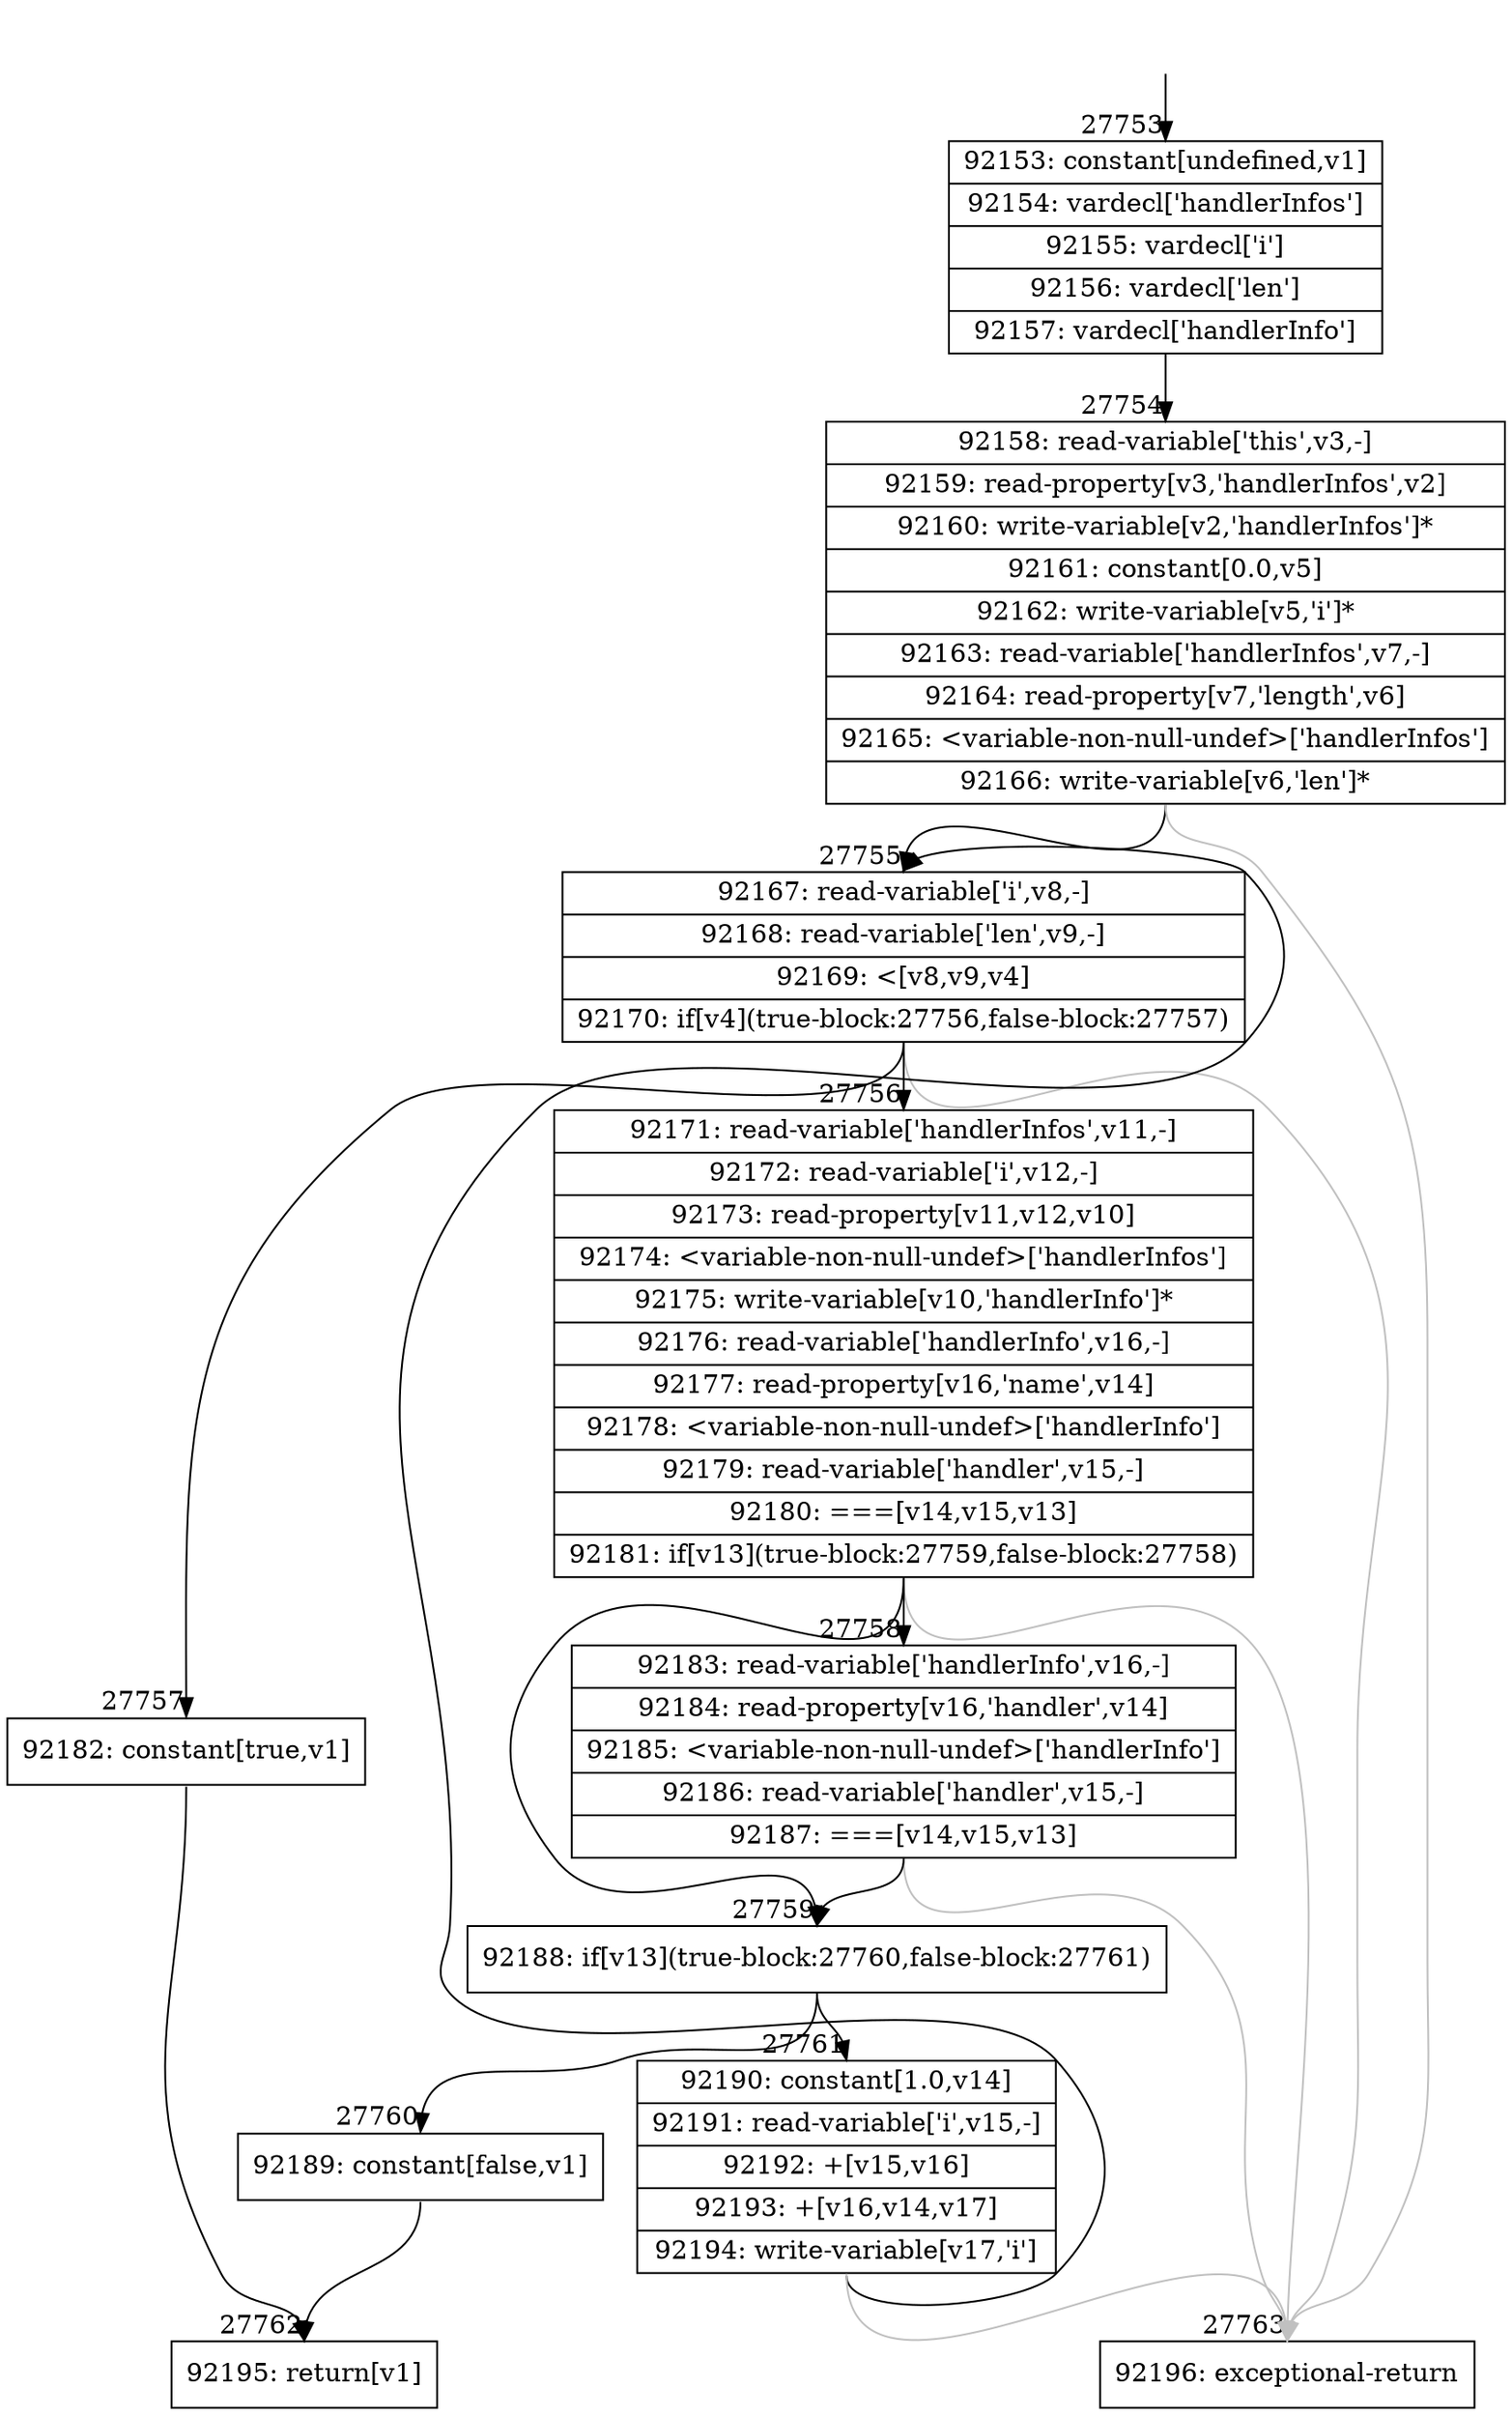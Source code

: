 digraph {
rankdir="TD"
BB_entry2420[shape=none,label=""];
BB_entry2420 -> BB27753 [tailport=s, headport=n, headlabel="    27753"]
BB27753 [shape=record label="{92153: constant[undefined,v1]|92154: vardecl['handlerInfos']|92155: vardecl['i']|92156: vardecl['len']|92157: vardecl['handlerInfo']}" ] 
BB27753 -> BB27754 [tailport=s, headport=n, headlabel="      27754"]
BB27754 [shape=record label="{92158: read-variable['this',v3,-]|92159: read-property[v3,'handlerInfos',v2]|92160: write-variable[v2,'handlerInfos']*|92161: constant[0.0,v5]|92162: write-variable[v5,'i']*|92163: read-variable['handlerInfos',v7,-]|92164: read-property[v7,'length',v6]|92165: \<variable-non-null-undef\>['handlerInfos']|92166: write-variable[v6,'len']*}" ] 
BB27754 -> BB27755 [tailport=s, headport=n, headlabel="      27755"]
BB27754 -> BB27763 [tailport=s, headport=n, color=gray, headlabel="      27763"]
BB27755 [shape=record label="{92167: read-variable['i',v8,-]|92168: read-variable['len',v9,-]|92169: \<[v8,v9,v4]|92170: if[v4](true-block:27756,false-block:27757)}" ] 
BB27755 -> BB27756 [tailport=s, headport=n, headlabel="      27756"]
BB27755 -> BB27757 [tailport=s, headport=n, headlabel="      27757"]
BB27755 -> BB27763 [tailport=s, headport=n, color=gray]
BB27756 [shape=record label="{92171: read-variable['handlerInfos',v11,-]|92172: read-variable['i',v12,-]|92173: read-property[v11,v12,v10]|92174: \<variable-non-null-undef\>['handlerInfos']|92175: write-variable[v10,'handlerInfo']*|92176: read-variable['handlerInfo',v16,-]|92177: read-property[v16,'name',v14]|92178: \<variable-non-null-undef\>['handlerInfo']|92179: read-variable['handler',v15,-]|92180: ===[v14,v15,v13]|92181: if[v13](true-block:27759,false-block:27758)}" ] 
BB27756 -> BB27759 [tailport=s, headport=n, headlabel="      27759"]
BB27756 -> BB27758 [tailport=s, headport=n, headlabel="      27758"]
BB27756 -> BB27763 [tailport=s, headport=n, color=gray]
BB27757 [shape=record label="{92182: constant[true,v1]}" ] 
BB27757 -> BB27762 [tailport=s, headport=n, headlabel="      27762"]
BB27758 [shape=record label="{92183: read-variable['handlerInfo',v16,-]|92184: read-property[v16,'handler',v14]|92185: \<variable-non-null-undef\>['handlerInfo']|92186: read-variable['handler',v15,-]|92187: ===[v14,v15,v13]}" ] 
BB27758 -> BB27759 [tailport=s, headport=n]
BB27758 -> BB27763 [tailport=s, headport=n, color=gray]
BB27759 [shape=record label="{92188: if[v13](true-block:27760,false-block:27761)}" ] 
BB27759 -> BB27760 [tailport=s, headport=n, headlabel="      27760"]
BB27759 -> BB27761 [tailport=s, headport=n, headlabel="      27761"]
BB27760 [shape=record label="{92189: constant[false,v1]}" ] 
BB27760 -> BB27762 [tailport=s, headport=n]
BB27761 [shape=record label="{92190: constant[1.0,v14]|92191: read-variable['i',v15,-]|92192: +[v15,v16]|92193: +[v16,v14,v17]|92194: write-variable[v17,'i']}" ] 
BB27761 -> BB27755 [tailport=s, headport=n]
BB27761 -> BB27763 [tailport=s, headport=n, color=gray]
BB27762 [shape=record label="{92195: return[v1]}" ] 
BB27763 [shape=record label="{92196: exceptional-return}" ] 
//#$~ 49798
}
